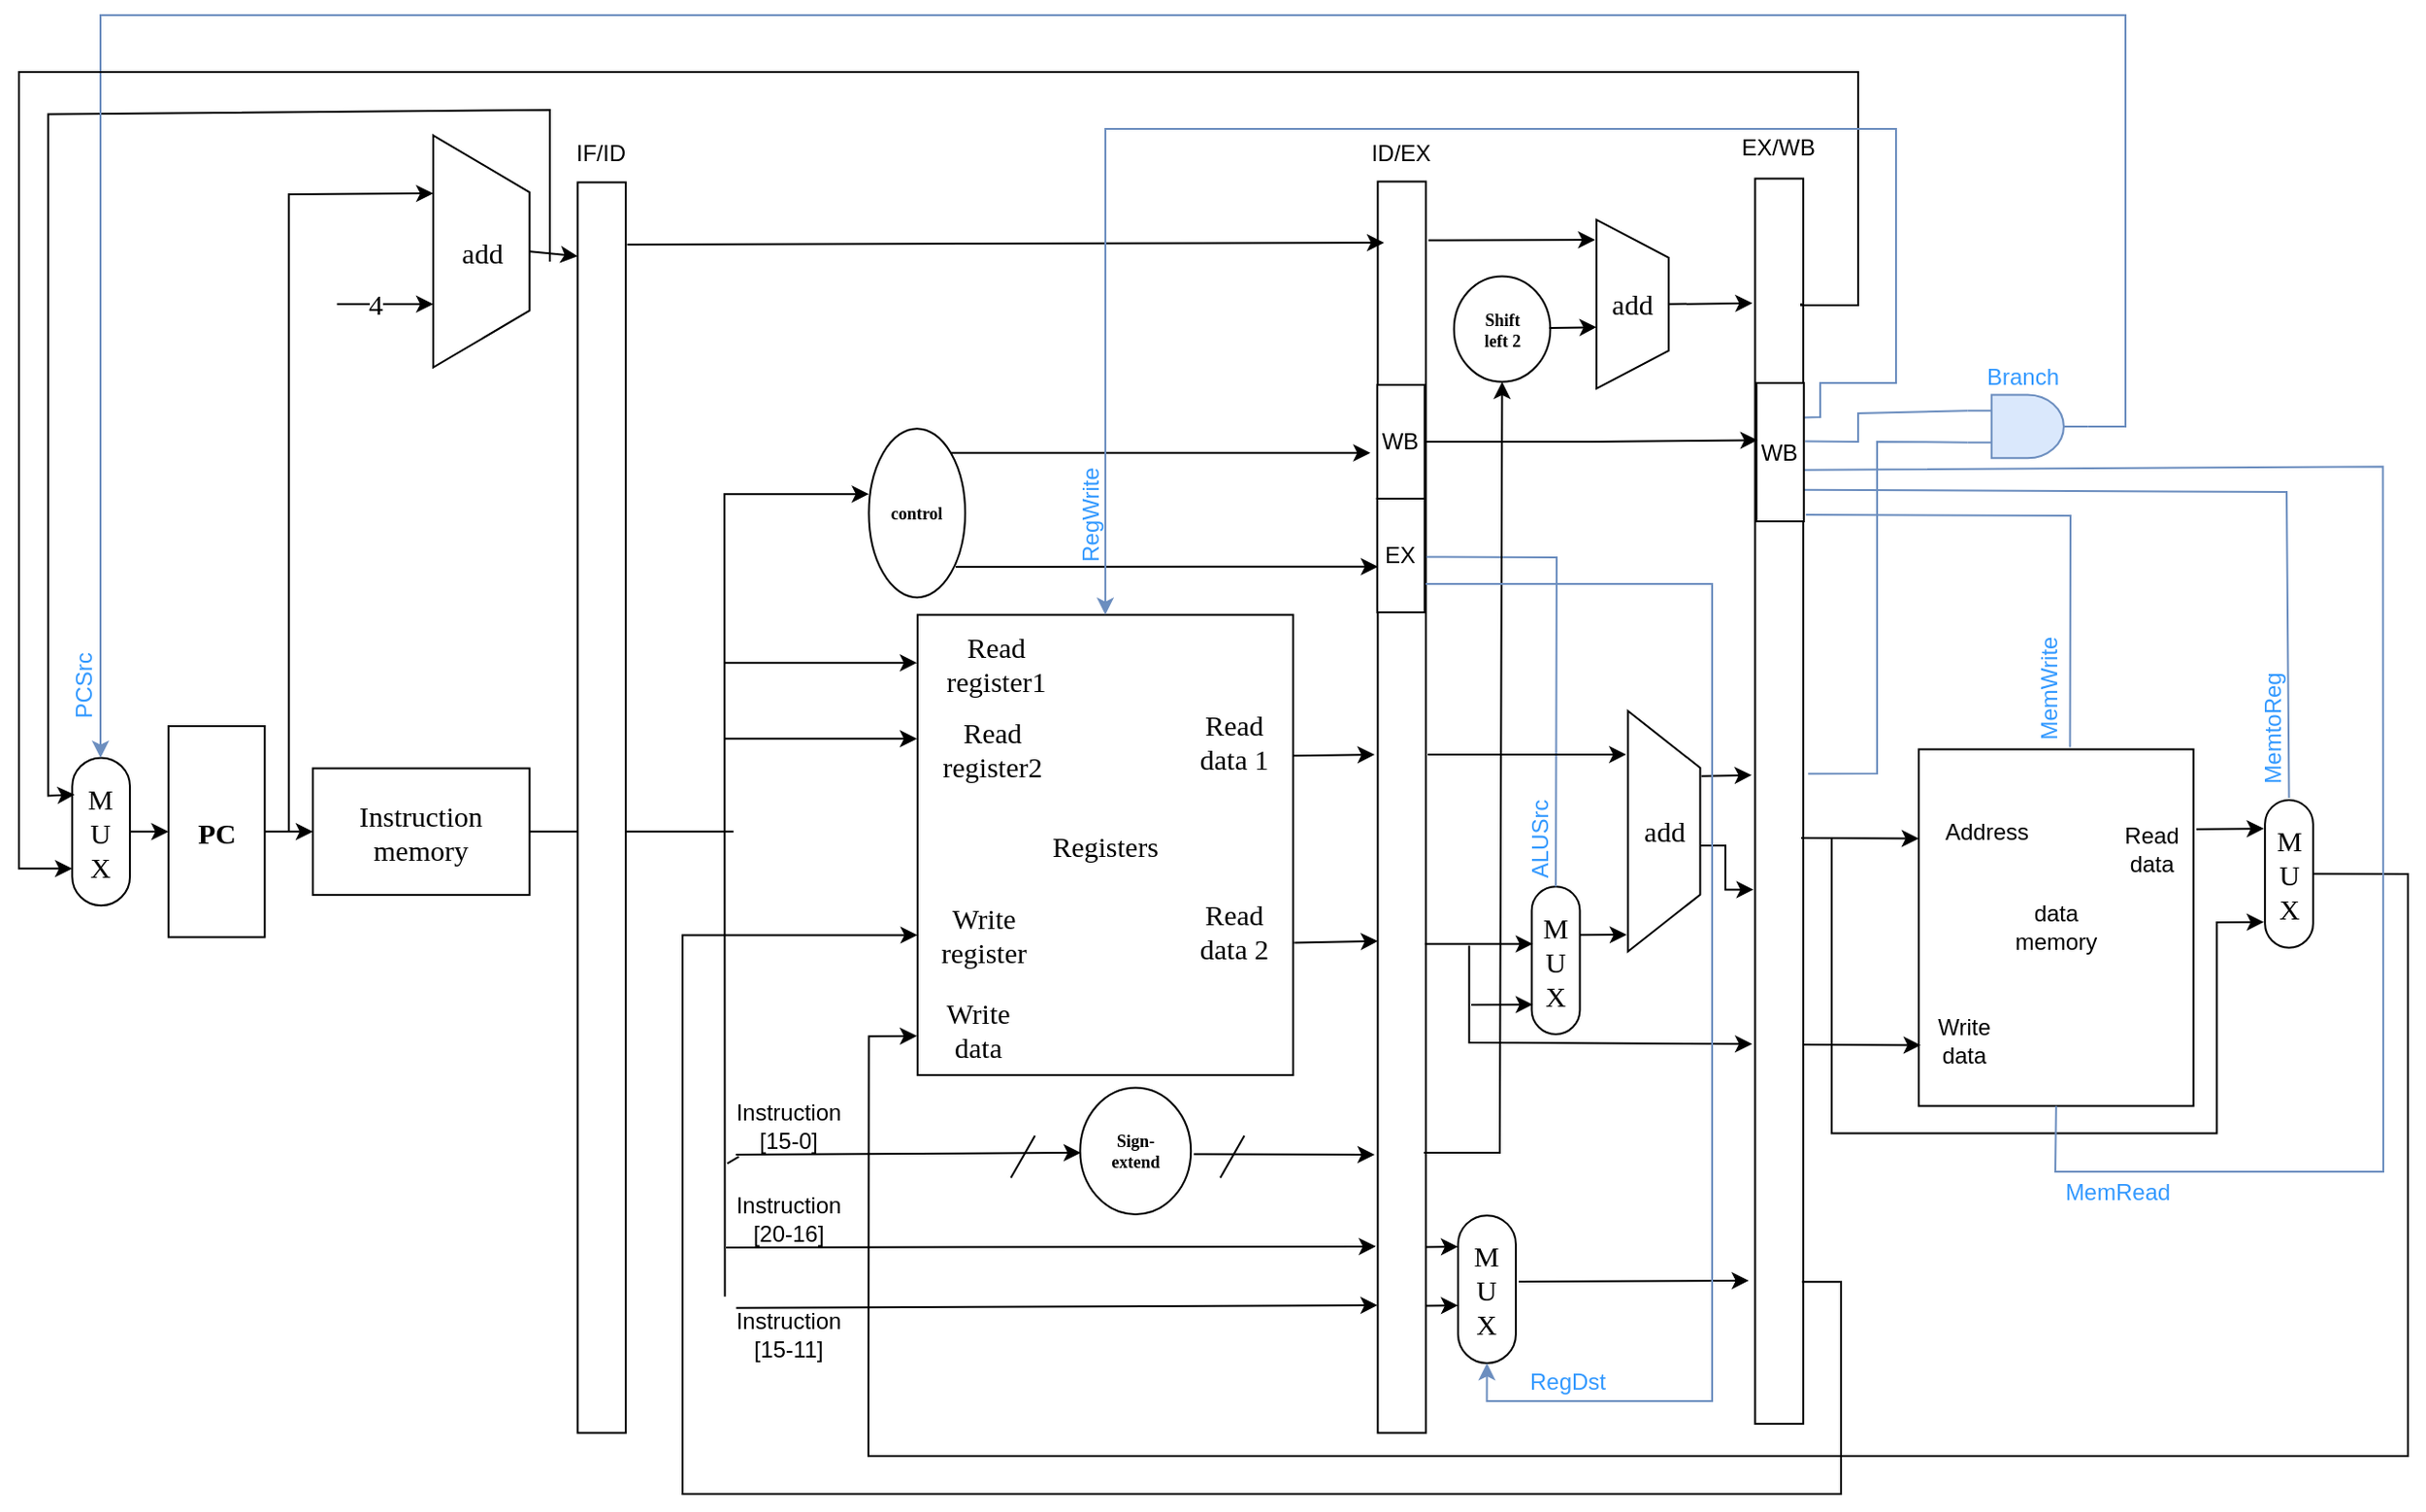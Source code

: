 <mxfile version="18.1.1" type="github">
  <diagram name="Page-1" id="90a13364-a465-7bf4-72fc-28e22215d7a0">
    <mxGraphModel dx="1595" dy="846" grid="1" gridSize="10" guides="1" tooltips="1" connect="1" arrows="1" fold="1" page="1" pageScale="1.5" pageWidth="1169" pageHeight="826" background="none" math="0" shadow="0">
      <root>
        <mxCell id="0" style=";html=1;" />
        <mxCell id="1" style=";html=1;" parent="0" />
        <mxCell id="HKTYqfJdfBnVrpgm0ynn-1" value="" style="group;aspect=fixed;" vertex="1" connectable="0" parent="1">
          <mxGeometry x="130" y="190" width="1260" height="717.77" as="geometry" />
        </mxCell>
        <mxCell id="_GseaxLKm5lbex_g-DC_-1" value="PC" style="rounded=0;whiteSpace=wrap;html=1;fontSize=15;fontFamily=Verdana;fontStyle=1" parent="HKTYqfJdfBnVrpgm0ynn-1" vertex="1">
          <mxGeometry x="88.863" y="345" width="50.779" height="111.29" as="geometry" />
        </mxCell>
        <mxCell id="_GseaxLKm5lbex_g-DC_-16" style="edgeStyle=orthogonalEdgeStyle;rounded=0;orthogonalLoop=1;jettySize=auto;html=1;entryX=0;entryY=0.5;entryDx=0;entryDy=0;fontFamily=Verdana;fontSize=15;exitX=1;exitY=0.5;exitDx=0;exitDy=0;" parent="HKTYqfJdfBnVrpgm0ynn-1" source="_GseaxLKm5lbex_g-DC_-1" target="_GseaxLKm5lbex_g-DC_-15" edge="1">
          <mxGeometry relative="1" as="geometry">
            <mxPoint x="152.337" y="400.645" as="sourcePoint" />
          </mxGeometry>
        </mxCell>
        <mxCell id="_GseaxLKm5lbex_g-DC_-15" value="Instruction&lt;br&gt;memory" style="rounded=0;whiteSpace=wrap;html=1;fontFamily=Verdana;fontSize=15;" parent="HKTYqfJdfBnVrpgm0ynn-1" vertex="1">
          <mxGeometry x="165.032" y="367.258" width="114.253" height="66.774" as="geometry" />
        </mxCell>
        <mxCell id="_GseaxLKm5lbex_g-DC_-18" value="" style="endArrow=classic;html=1;rounded=0;fontFamily=Verdana;fontSize=15;entryX=0.25;entryY=1;entryDx=0;entryDy=0;" parent="HKTYqfJdfBnVrpgm0ynn-1" target="_GseaxLKm5lbex_g-DC_-28" edge="1">
          <mxGeometry width="50" height="50" relative="1" as="geometry">
            <mxPoint x="152.337" y="400.645" as="sourcePoint" />
            <mxPoint x="228.505" y="178.065" as="targetPoint" />
            <Array as="points">
              <mxPoint x="152.337" y="64.548" />
            </Array>
          </mxGeometry>
        </mxCell>
        <mxCell id="_GseaxLKm5lbex_g-DC_-28" value="add&lt;br&gt;" style="shape=trapezoid;perimeter=trapezoidPerimeter;whiteSpace=wrap;html=1;fixedSize=1;rounded=0;fontFamily=Verdana;fontSize=15;strokeColor=default;fillColor=none;size=30;rotation=0;verticalAlign=middle;labelPosition=center;verticalLabelPosition=middle;align=center;direction=south;" parent="HKTYqfJdfBnVrpgm0ynn-1" vertex="1">
          <mxGeometry x="228.505" y="33.387" width="50.779" height="122.419" as="geometry" />
        </mxCell>
        <mxCell id="_GseaxLKm5lbex_g-DC_-29" value="4" style="endArrow=classic;html=1;rounded=0;fontFamily=Verdana;fontSize=15;align=right;" parent="HKTYqfJdfBnVrpgm0ynn-1" edge="1">
          <mxGeometry width="50" height="50" relative="1" as="geometry">
            <mxPoint x="177.726" y="122.419" as="sourcePoint" />
            <mxPoint x="228.505" y="122.419" as="targetPoint" />
            <Array as="points" />
          </mxGeometry>
        </mxCell>
        <mxCell id="_GseaxLKm5lbex_g-DC_-31" value="" style="endArrow=classic;html=1;rounded=0;fontFamily=Verdana;fontSize=15;" parent="HKTYqfJdfBnVrpgm0ynn-1" edge="1">
          <mxGeometry width="50" height="50" relative="1" as="geometry">
            <mxPoint x="382.089" y="311.613" as="sourcePoint" />
            <mxPoint x="483.647" y="311.613" as="targetPoint" />
          </mxGeometry>
        </mxCell>
        <mxCell id="_GseaxLKm5lbex_g-DC_-32" value="" style="endArrow=classic;html=1;rounded=0;fontFamily=Verdana;fontSize=15;" parent="HKTYqfJdfBnVrpgm0ynn-1" edge="1">
          <mxGeometry width="50" height="50" relative="1" as="geometry">
            <mxPoint x="382.089" y="351.677" as="sourcePoint" />
            <mxPoint x="483.647" y="351.677" as="targetPoint" />
          </mxGeometry>
        </mxCell>
        <mxCell id="_GseaxLKm5lbex_g-DC_-33" value="" style="endArrow=classic;html=1;rounded=0;fontFamily=Verdana;fontSize=15;startArrow=none;exitX=0.5;exitY=0;exitDx=0;exitDy=0;entryX=-0.004;entryY=0.898;entryDx=0;entryDy=0;entryPerimeter=0;" parent="HKTYqfJdfBnVrpgm0ynn-1" edge="1" target="HKTYqfJdfBnVrpgm0ynn-13">
          <mxGeometry width="50" height="50" relative="1" as="geometry">
            <mxPoint x="388.257" y="651.855" as="sourcePoint" />
            <mxPoint x="413.647" y="651.855" as="targetPoint" />
          </mxGeometry>
        </mxCell>
        <mxCell id="_GseaxLKm5lbex_g-DC_-34" value="" style="endArrow=classic;html=1;rounded=0;fontFamily=Verdana;fontSize=15;exitX=0.5;exitY=0;exitDx=0;exitDy=0;" parent="HKTYqfJdfBnVrpgm0ynn-1" source="h9TXa1Q45C4JcwB8wbE7-19" edge="1">
          <mxGeometry width="50" height="50" relative="1" as="geometry">
            <mxPoint x="1220" y="399" as="sourcePoint" />
            <mxPoint x="483.647" y="508.384" as="targetPoint" />
            <Array as="points">
              <mxPoint x="1270" y="423" />
              <mxPoint x="1270" y="730" />
              <mxPoint x="458" y="730" />
              <mxPoint x="458.257" y="508.629" />
            </Array>
          </mxGeometry>
        </mxCell>
        <mxCell id="_GseaxLKm5lbex_g-DC_-40" value="" style="endArrow=classic;html=1;rounded=0;fontFamily=Verdana;fontSize=15;startArrow=none;entryX=-0.039;entryY=0.851;entryDx=0;entryDy=0;entryPerimeter=0;" parent="HKTYqfJdfBnVrpgm0ynn-1" target="HKTYqfJdfBnVrpgm0ynn-13" edge="1">
          <mxGeometry width="50" height="50" relative="1" as="geometry">
            <mxPoint x="383" y="620" as="sourcePoint" />
            <mxPoint x="427.698" y="617.046" as="targetPoint" />
            <Array as="points" />
          </mxGeometry>
        </mxCell>
        <mxCell id="_GseaxLKm5lbex_g-DC_-41" value="" style="endArrow=classic;html=1;rounded=0;fontFamily=Verdana;fontSize=15;exitX=0.5;exitY=0;exitDx=0;exitDy=0;" parent="HKTYqfJdfBnVrpgm0ynn-1" edge="1" source="_GseaxLKm5lbex_g-DC_-64">
          <mxGeometry width="50" height="50" relative="1" as="geometry">
            <mxPoint x="382.089" y="612.097" as="sourcePoint" />
            <mxPoint x="458.257" y="222.581" as="targetPoint" />
            <Array as="points">
              <mxPoint x="382.089" y="222.581" />
            </Array>
          </mxGeometry>
        </mxCell>
        <mxCell id="_GseaxLKm5lbex_g-DC_-43" value="control" style="ellipse;whiteSpace=wrap;html=1;rounded=0;fontFamily=Verdana;fontSize=9;strokeColor=default;fillColor=none;direction=south;fontStyle=1" parent="HKTYqfJdfBnVrpgm0ynn-1" vertex="1">
          <mxGeometry x="458.257" y="188.065" width="50.779" height="89.032" as="geometry" />
        </mxCell>
        <mxCell id="_GseaxLKm5lbex_g-DC_-54" value="" style="endArrow=classic;html=1;rounded=0;fontFamily=Verdana;fontSize=9;exitX=0.844;exitY=0.6;exitDx=0;exitDy=0;exitPerimeter=0;" parent="HKTYqfJdfBnVrpgm0ynn-1" edge="1">
          <mxGeometry width="50" height="50" relative="1" as="geometry">
            <mxPoint x="680.832" y="360.581" as="sourcePoint" />
            <mxPoint x="725" y="360" as="targetPoint" />
          </mxGeometry>
        </mxCell>
        <mxCell id="_GseaxLKm5lbex_g-DC_-57" value="M&lt;br&gt;U&lt;br&gt;X" style="rounded=1;whiteSpace=wrap;html=1;fontFamily=Verdana;fontSize=15;strokeColor=default;fillColor=none;arcSize=50;direction=south;" parent="HKTYqfJdfBnVrpgm0ynn-1" vertex="1">
          <mxGeometry x="807.853" y="429.581" width="25.389" height="77.903" as="geometry" />
        </mxCell>
        <mxCell id="_GseaxLKm5lbex_g-DC_-59" value="" style="endArrow=classic;html=1;rounded=0;fontFamily=Verdana;fontSize=9;entryX=0.867;entryY=1.017;entryDx=0;entryDy=0;entryPerimeter=0;" parent="HKTYqfJdfBnVrpgm0ynn-1" edge="1">
          <mxGeometry width="50" height="50" relative="1" as="geometry">
            <mxPoint x="833.243" y="455.177" as="sourcePoint" />
            <mxPoint x="857.985" y="454.997" as="targetPoint" />
          </mxGeometry>
        </mxCell>
        <mxCell id="_GseaxLKm5lbex_g-DC_-60" value="" style="shape=image;html=1;verticalAlign=top;verticalLabelPosition=bottom;labelBackgroundColor=#ffffff;imageAspect=0;aspect=fixed;image=https://cdn4.iconfinder.com/data/icons/essential-app-2/16/record-round-circle-dot-128.png;rounded=0;fontFamily=Verdana;fontSize=9;strokeColor=default;fillColor=none;" parent="HKTYqfJdfBnVrpgm0ynn-1" vertex="1">
          <mxGeometry x="377.011" y="306.048" width="11.129" height="11.129" as="geometry" />
        </mxCell>
        <mxCell id="_GseaxLKm5lbex_g-DC_-62" value="" style="shape=image;html=1;verticalAlign=top;verticalLabelPosition=bottom;labelBackgroundColor=#ffffff;imageAspect=0;aspect=fixed;image=https://cdn4.iconfinder.com/data/icons/essential-app-2/16/record-round-circle-dot-128.png;rounded=0;fontFamily=Verdana;fontSize=9;strokeColor=default;fillColor=none;" parent="HKTYqfJdfBnVrpgm0ynn-1" vertex="1">
          <mxGeometry x="375.741" y="346.113" width="11.129" height="11.129" as="geometry" />
        </mxCell>
        <mxCell id="_GseaxLKm5lbex_g-DC_-63" value="" style="shape=image;html=1;verticalAlign=top;verticalLabelPosition=bottom;labelBackgroundColor=#ffffff;imageAspect=0;aspect=fixed;image=https://cdn4.iconfinder.com/data/icons/essential-app-2/16/record-round-circle-dot-128.png;rounded=0;fontFamily=Verdana;fontSize=9;strokeColor=default;fillColor=none;" parent="HKTYqfJdfBnVrpgm0ynn-1" vertex="1">
          <mxGeometry x="377.015" y="612.093" width="11.129" height="11.129" as="geometry" />
        </mxCell>
        <mxCell id="_GseaxLKm5lbex_g-DC_-64" value="" style="shape=image;html=1;verticalAlign=top;verticalLabelPosition=bottom;labelBackgroundColor=#ffffff;imageAspect=0;aspect=fixed;image=https://cdn4.iconfinder.com/data/icons/essential-app-2/16/record-round-circle-dot-128.png;rounded=0;fontFamily=Verdana;fontSize=9;strokeColor=default;fillColor=none;" parent="HKTYqfJdfBnVrpgm0ynn-1" vertex="1">
          <mxGeometry x="376.741" y="645.871" width="11.129" height="11.129" as="geometry" />
        </mxCell>
        <mxCell id="_GseaxLKm5lbex_g-DC_-66" value="Sign-&lt;br&gt;extend" style="ellipse;whiteSpace=wrap;html=1;rounded=0;fontFamily=Verdana;fontSize=9;strokeColor=default;fillColor=none;direction=south;fontStyle=1" parent="HKTYqfJdfBnVrpgm0ynn-1" vertex="1">
          <mxGeometry x="569.702" y="535.71" width="58.396" height="66.774" as="geometry" />
        </mxCell>
        <mxCell id="_GseaxLKm5lbex_g-DC_-67" value="" style="endArrow=classic;html=1;rounded=0;fontFamily=Verdana;fontSize=9;startArrow=none;" parent="HKTYqfJdfBnVrpgm0ynn-1" edge="1">
          <mxGeometry width="50" height="50" relative="1" as="geometry">
            <mxPoint x="388.14" y="570.98" as="sourcePoint" />
            <mxPoint x="570" y="570" as="targetPoint" />
          </mxGeometry>
        </mxCell>
        <mxCell id="_GseaxLKm5lbex_g-DC_-65" value="" style="shape=image;html=1;verticalAlign=top;verticalLabelPosition=bottom;labelBackgroundColor=#ffffff;imageAspect=0;aspect=fixed;image=https://cdn4.iconfinder.com/data/icons/essential-app-2/16/record-round-circle-dot-128.png;rounded=0;fontFamily=Verdana;fontSize=9;strokeColor=default;fillColor=none;" parent="HKTYqfJdfBnVrpgm0ynn-1" vertex="1">
          <mxGeometry x="378.011" y="564.532" width="11.129" height="11.129" as="geometry" />
        </mxCell>
        <mxCell id="_GseaxLKm5lbex_g-DC_-70" value="" style="endArrow=none;html=1;rounded=0;fontFamily=Verdana;fontSize=9;entryX=0.5;entryY=1;entryDx=0;entryDy=0;" parent="HKTYqfJdfBnVrpgm0ynn-1" target="_GseaxLKm5lbex_g-DC_-65" edge="1">
          <mxGeometry width="50" height="50" relative="1" as="geometry">
            <mxPoint x="389.706" y="572.097" as="sourcePoint" />
            <mxPoint x="568.702" y="572.097" as="targetPoint" />
          </mxGeometry>
        </mxCell>
        <mxCell id="_GseaxLKm5lbex_g-DC_-72" value="" style="endArrow=none;html=1;rounded=0;fontFamily=Verdana;fontSize=9;entryX=1;entryY=0.5;entryDx=0;entryDy=0;" parent="HKTYqfJdfBnVrpgm0ynn-1" edge="1" target="_GseaxLKm5lbex_g-DC_-73">
          <mxGeometry width="50" height="50" relative="1" as="geometry">
            <mxPoint x="330.063" y="400.645" as="sourcePoint" />
            <mxPoint x="400" y="401" as="targetPoint" />
          </mxGeometry>
        </mxCell>
        <mxCell id="_GseaxLKm5lbex_g-DC_-73" value="" style="shape=image;html=1;verticalAlign=top;verticalLabelPosition=bottom;labelBackgroundColor=#ffffff;imageAspect=0;aspect=fixed;image=https://cdn4.iconfinder.com/data/icons/essential-app-2/16/record-round-circle-dot-128.png;rounded=0;fontFamily=Verdana;fontSize=9;strokeColor=default;fillColor=none;" parent="HKTYqfJdfBnVrpgm0ynn-1" vertex="1">
          <mxGeometry x="375.741" y="395.081" width="11.129" height="11.129" as="geometry" />
        </mxCell>
        <mxCell id="_GseaxLKm5lbex_g-DC_-78" value="Shift&lt;br&gt;left 2" style="ellipse;whiteSpace=wrap;html=1;rounded=0;fontFamily=Verdana;fontSize=9;strokeColor=default;fillColor=none;direction=south;fontStyle=1" parent="HKTYqfJdfBnVrpgm0ynn-1" vertex="1">
          <mxGeometry x="766.853" y="107.742" width="50.779" height="55.645" as="geometry" />
        </mxCell>
        <mxCell id="_GseaxLKm5lbex_g-DC_-79" value="" style="endArrow=classic;html=1;rounded=0;fontFamily=Verdana;fontSize=9;entryX=0.749;entryY=1.025;entryDx=0;entryDy=0;entryPerimeter=0;" parent="HKTYqfJdfBnVrpgm0ynn-1" edge="1">
          <mxGeometry width="50" height="50" relative="1" as="geometry">
            <mxPoint x="817" y="135" as="sourcePoint" />
            <mxPoint x="842.07" y="134.588" as="targetPoint" />
          </mxGeometry>
        </mxCell>
        <mxCell id="_GseaxLKm5lbex_g-DC_-80" value="add&lt;br&gt;" style="shape=trapezoid;perimeter=trapezoidPerimeter;whiteSpace=wrap;html=1;fixedSize=1;rounded=0;fontFamily=Verdana;fontSize=15;strokeColor=default;fillColor=none;size=20;rotation=0;verticalAlign=middle;labelPosition=center;verticalLabelPosition=middle;align=center;direction=south;" parent="HKTYqfJdfBnVrpgm0ynn-1" vertex="1">
          <mxGeometry x="842.022" y="77.903" width="38.084" height="89.032" as="geometry" />
        </mxCell>
        <mxCell id="_GseaxLKm5lbex_g-DC_-82" value="M&lt;br&gt;U&lt;br&gt;X" style="rounded=1;whiteSpace=wrap;html=1;fontFamily=Verdana;fontSize=15;strokeColor=default;fillColor=none;arcSize=50;direction=south;" parent="HKTYqfJdfBnVrpgm0ynn-1" vertex="1">
          <mxGeometry x="38.084" y="361.694" width="30.467" height="77.903" as="geometry" />
        </mxCell>
        <mxCell id="_GseaxLKm5lbex_g-DC_-83" value="" style="endArrow=classic;html=1;rounded=0;fontFamily=Verdana;fontSize=15;entryX=0.25;entryY=1;entryDx=0;entryDy=0;" parent="HKTYqfJdfBnVrpgm0ynn-1" edge="1">
          <mxGeometry width="50" height="50" relative="1" as="geometry">
            <mxPoint x="290" y="100" as="sourcePoint" />
            <mxPoint x="39.354" y="381.169" as="targetPoint" />
            <Array as="points">
              <mxPoint x="290" y="20" />
              <mxPoint x="25.389" y="22.258" />
              <mxPoint x="25.389" y="381.726" />
            </Array>
          </mxGeometry>
        </mxCell>
        <mxCell id="_GseaxLKm5lbex_g-DC_-84" value="" style="shape=image;html=1;verticalAlign=top;verticalLabelPosition=bottom;labelBackgroundColor=#ffffff;imageAspect=0;aspect=fixed;image=https://cdn4.iconfinder.com/data/icons/essential-app-2/16/record-round-circle-dot-128.png;rounded=0;fontFamily=Verdana;fontSize=9;strokeColor=default;fillColor=none;" parent="HKTYqfJdfBnVrpgm0ynn-1" vertex="1">
          <mxGeometry x="284.632" y="89.806" width="11.129" height="11.129" as="geometry" />
        </mxCell>
        <mxCell id="h9TXa1Q45C4JcwB8wbE7-10" value="add&lt;br&gt;" style="shape=trapezoid;perimeter=trapezoidPerimeter;whiteSpace=wrap;html=1;fixedSize=1;rounded=0;fontFamily=Verdana;fontSize=15;strokeColor=default;fillColor=none;size=30;rotation=0;verticalAlign=middle;labelPosition=center;verticalLabelPosition=middle;align=center;direction=south;" parent="HKTYqfJdfBnVrpgm0ynn-1" vertex="1">
          <mxGeometry x="858.632" y="337" width="38.084" height="126.871" as="geometry" />
        </mxCell>
        <mxCell id="h9TXa1Q45C4JcwB8wbE7-15" value="" style="endArrow=classic;html=1;rounded=0;entryX=0;entryY=0.25;entryDx=0;entryDy=0;" parent="HKTYqfJdfBnVrpgm0ynn-1" target="h9TXa1Q45C4JcwB8wbE7-14" edge="1">
          <mxGeometry width="50" height="50" relative="1" as="geometry">
            <mxPoint x="950" y="404" as="sourcePoint" />
            <mxPoint x="1104.443" y="467.419" as="targetPoint" />
          </mxGeometry>
        </mxCell>
        <mxCell id="h9TXa1Q45C4JcwB8wbE7-19" value="M&lt;br&gt;U&lt;br&gt;X" style="rounded=1;whiteSpace=wrap;html=1;fontFamily=Verdana;fontSize=15;strokeColor=default;fillColor=none;arcSize=50;direction=south;" parent="HKTYqfJdfBnVrpgm0ynn-1" vertex="1">
          <mxGeometry x="1194.576" y="383.952" width="25.389" height="77.903" as="geometry" />
        </mxCell>
        <mxCell id="h9TXa1Q45C4JcwB8wbE7-20" value="" style="endArrow=classic;html=1;rounded=0;fontFamily=Verdana;fontSize=9;exitX=0.85;exitY=0.195;exitDx=0;exitDy=0;exitPerimeter=0;" parent="HKTYqfJdfBnVrpgm0ynn-1" edge="1">
          <mxGeometry width="50" height="50" relative="1" as="geometry">
            <mxPoint x="1158.378" y="399.365" as="sourcePoint" />
            <mxPoint x="1194" y="399" as="targetPoint" />
          </mxGeometry>
        </mxCell>
        <mxCell id="h9TXa1Q45C4JcwB8wbE7-21" value="" style="group" parent="HKTYqfJdfBnVrpgm0ynn-1" vertex="1" connectable="0">
          <mxGeometry x="1012" y="357.24" width="159.34" height="188.08" as="geometry" />
        </mxCell>
        <mxCell id="h9TXa1Q45C4JcwB8wbE7-14" value="data&lt;br&gt;memory" style="rounded=0;whiteSpace=wrap;html=1;" parent="h9TXa1Q45C4JcwB8wbE7-21" vertex="1">
          <mxGeometry width="144.855" height="188.08" as="geometry" />
        </mxCell>
        <mxCell id="h9TXa1Q45C4JcwB8wbE7-16" value="Address" style="text;html=1;strokeColor=none;fillColor=none;align=center;verticalAlign=middle;whiteSpace=wrap;rounded=0;" parent="h9TXa1Q45C4JcwB8wbE7-21" vertex="1">
          <mxGeometry y="26.71" width="72.427" height="33.387" as="geometry" />
        </mxCell>
        <mxCell id="h9TXa1Q45C4JcwB8wbE7-17" value="Write&lt;br&gt;data" style="text;html=1;strokeColor=none;fillColor=none;align=center;verticalAlign=middle;whiteSpace=wrap;rounded=0;" parent="h9TXa1Q45C4JcwB8wbE7-21" vertex="1">
          <mxGeometry y="136.887" width="48.285" height="33.387" as="geometry" />
        </mxCell>
        <mxCell id="h9TXa1Q45C4JcwB8wbE7-18" value="Read&lt;br&gt;data" style="text;html=1;strokeColor=none;fillColor=none;align=center;verticalAlign=middle;whiteSpace=wrap;rounded=0;" parent="h9TXa1Q45C4JcwB8wbE7-21" vertex="1">
          <mxGeometry x="86.913" y="35.613" width="72.427" height="33.387" as="geometry" />
        </mxCell>
        <mxCell id="h9TXa1Q45C4JcwB8wbE7-22" value="" style="endArrow=classic;html=1;rounded=0;entryX=0.798;entryY=1.072;entryDx=0;entryDy=0;entryPerimeter=0;" parent="HKTYqfJdfBnVrpgm0ynn-1" edge="1">
          <mxGeometry width="50" height="50" relative="1" as="geometry">
            <mxPoint x="966.07" y="403.984" as="sourcePoint" />
            <mxPoint x="1194.017" y="448.344" as="targetPoint" />
            <Array as="points">
              <mxPoint x="966.07" y="559.79" />
              <mxPoint x="1169.186" y="559.79" />
              <mxPoint x="1169.186" y="448.5" />
            </Array>
          </mxGeometry>
        </mxCell>
        <mxCell id="h9TXa1Q45C4JcwB8wbE7-23" value="" style="shape=image;html=1;verticalAlign=top;verticalLabelPosition=bottom;labelBackgroundColor=#ffffff;imageAspect=0;aspect=fixed;image=https://cdn4.iconfinder.com/data/icons/essential-app-2/16/record-round-circle-dot-128.png;rounded=0;fontFamily=Verdana;fontSize=9;strokeColor=default;fillColor=none;" parent="HKTYqfJdfBnVrpgm0ynn-1" vertex="1">
          <mxGeometry x="959.723" y="398.419" width="11.129" height="11.129" as="geometry" />
        </mxCell>
        <mxCell id="h9TXa1Q45C4JcwB8wbE7-24" value="" style="endArrow=classic;html=1;rounded=0;entryX=-0.061;entryY=0.695;entryDx=0;entryDy=0;startArrow=none;entryPerimeter=0;" parent="HKTYqfJdfBnVrpgm0ynn-1" edge="1" target="HKTYqfJdfBnVrpgm0ynn-10">
          <mxGeometry width="50" height="50" relative="1" as="geometry">
            <mxPoint x="774.847" y="460.742" as="sourcePoint" />
            <mxPoint x="982.178" y="512.058" as="targetPoint" />
            <Array as="points">
              <mxPoint x="774.847" y="511.935" />
            </Array>
          </mxGeometry>
        </mxCell>
        <mxCell id="HKTYqfJdfBnVrpgm0ynn-52" style="edgeStyle=orthogonalEdgeStyle;rounded=0;orthogonalLoop=1;jettySize=auto;html=1;exitX=1;exitY=0.5;exitDx=0;exitDy=0;exitPerimeter=0;fillColor=#dae8fc;strokeColor=#6c8ebf;" edge="1" parent="HKTYqfJdfBnVrpgm0ynn-1" source="h9TXa1Q45C4JcwB8wbE7-28" target="_GseaxLKm5lbex_g-DC_-82">
          <mxGeometry relative="1" as="geometry">
            <Array as="points">
              <mxPoint x="1121" y="187" />
              <mxPoint x="1121" y="-30" />
              <mxPoint x="53" y="-30" />
            </Array>
          </mxGeometry>
        </mxCell>
        <mxCell id="h9TXa1Q45C4JcwB8wbE7-28" value="" style="verticalLabelPosition=bottom;shadow=0;dashed=0;align=center;html=1;verticalAlign=top;shape=mxgraph.electrical.logic_gates.logic_gate;operation=and;fillColor=#dae8fc;strokeColor=#6c8ebf;" parent="HKTYqfJdfBnVrpgm0ynn-1" vertex="1">
          <mxGeometry x="1037.681" y="170.274" width="63.474" height="33.387" as="geometry" />
        </mxCell>
        <mxCell id="h9TXa1Q45C4JcwB8wbE7-42" value="" style="endArrow=classic;html=1;rounded=0;exitX=0.5;exitY=0;exitDx=0;exitDy=0;entryX=0;entryY=0.5;entryDx=0;entryDy=0;" parent="HKTYqfJdfBnVrpgm0ynn-1" source="_GseaxLKm5lbex_g-DC_-82" target="_GseaxLKm5lbex_g-DC_-1" edge="1">
          <mxGeometry width="50" height="50" relative="1" as="geometry">
            <mxPoint x="495.095" y="333.871" as="sourcePoint" />
            <mxPoint x="558.569" y="278.226" as="targetPoint" />
          </mxGeometry>
        </mxCell>
        <mxCell id="h9TXa1Q45C4JcwB8wbE7-47" value="" style="endArrow=none;html=1;rounded=0;exitX=0;exitY=0.5;exitDx=0;exitDy=0;entryX=1;entryY=0.25;entryDx=0;entryDy=0;fillColor=#dae8fc;strokeColor=#6c8ebf;" parent="HKTYqfJdfBnVrpgm0ynn-1" edge="1">
          <mxGeometry width="50" height="50" relative="1" as="geometry">
            <mxPoint x="1207.27" y="382.839" as="sourcePoint" />
            <mxPoint x="951.06" y="220.411" as="targetPoint" />
            <Array as="points">
              <mxPoint x="1206.001" y="221.468" />
            </Array>
          </mxGeometry>
        </mxCell>
        <mxCell id="h9TXa1Q45C4JcwB8wbE7-53" value="" style="endArrow=none;html=1;rounded=0;exitX=1.054;exitY=0.27;exitDx=0;exitDy=0;exitPerimeter=0;fillColor=#dae8fc;strokeColor=#6c8ebf;" parent="HKTYqfJdfBnVrpgm0ynn-1" source="HKTYqfJdfBnVrpgm0ynn-10" edge="1">
          <mxGeometry width="50" height="50" relative="1" as="geometry">
            <mxPoint x="583.958" y="244.839" as="sourcePoint" />
            <mxPoint x="1091.748" y="356.129" as="targetPoint" />
            <Array as="points">
              <mxPoint x="1092" y="234" />
            </Array>
          </mxGeometry>
        </mxCell>
        <mxCell id="h9TXa1Q45C4JcwB8wbE7-54" value="" style="group" parent="HKTYqfJdfBnVrpgm0ynn-1" vertex="1" connectable="0">
          <mxGeometry x="466.34" y="285.24" width="226.66" height="245.95" as="geometry" />
        </mxCell>
        <mxCell id="h9TXa1Q45C4JcwB8wbE7-64" value="" style="group" parent="h9TXa1Q45C4JcwB8wbE7-54" vertex="1" connectable="0">
          <mxGeometry x="16.504" width="199.153" height="245.95" as="geometry" />
        </mxCell>
        <mxCell id="_GseaxLKm5lbex_g-DC_-3" value="Registers" style="rounded=0;whiteSpace=wrap;html=1;fontFamily=Verdana;fontSize=15;" parent="h9TXa1Q45C4JcwB8wbE7-64" vertex="1">
          <mxGeometry x="1.1" y="1.056" width="198.052" height="242.783" as="geometry" />
        </mxCell>
        <mxCell id="_GseaxLKm5lbex_g-DC_-5" value="Read&lt;br&gt;register1" style="text;html=1;strokeColor=none;fillColor=none;align=center;verticalAlign=middle;whiteSpace=wrap;rounded=0;fontFamily=Verdana;fontSize=15;" parent="h9TXa1Q45C4JcwB8wbE7-64" vertex="1">
          <mxGeometry x="4.401" width="77.02" height="52.774" as="geometry" />
        </mxCell>
        <mxCell id="_GseaxLKm5lbex_g-DC_-7" value="Read&lt;br&gt;register2" style="text;html=1;strokeColor=none;fillColor=none;align=center;verticalAlign=middle;whiteSpace=wrap;rounded=0;fontFamily=Verdana;fontSize=15;" parent="h9TXa1Q45C4JcwB8wbE7-64" vertex="1">
          <mxGeometry x="2.201" y="45.629" width="77.02" height="52.774" as="geometry" />
        </mxCell>
        <mxCell id="_GseaxLKm5lbex_g-DC_-8" value="Write&lt;br&gt;register" style="text;html=1;strokeColor=none;fillColor=none;align=center;verticalAlign=middle;whiteSpace=wrap;rounded=0;fontFamily=Verdana;fontSize=15;" parent="h9TXa1Q45C4JcwB8wbE7-64" vertex="1">
          <mxGeometry x="1.1" y="143.564" width="70.419" height="52.774" as="geometry" />
        </mxCell>
        <mxCell id="_GseaxLKm5lbex_g-DC_-9" value="Write&lt;br&gt;data" style="text;html=1;strokeColor=none;fillColor=none;align=center;verticalAlign=middle;whiteSpace=wrap;rounded=0;fontFamily=Verdana;fontSize=15;" parent="h9TXa1Q45C4JcwB8wbE7-64" vertex="1">
          <mxGeometry y="193.176" width="66.017" height="52.774" as="geometry" />
        </mxCell>
        <mxCell id="_GseaxLKm5lbex_g-DC_-10" value="Read&lt;br&gt;data 1" style="text;html=1;strokeColor=none;fillColor=none;align=center;verticalAlign=middle;whiteSpace=wrap;rounded=0;fontFamily=Verdana;fontSize=15;" parent="h9TXa1Q45C4JcwB8wbE7-64" vertex="1">
          <mxGeometry x="137.536" y="41.622" width="61.616" height="52.774" as="geometry" />
        </mxCell>
        <mxCell id="_GseaxLKm5lbex_g-DC_-11" value="Read&lt;br&gt;data 2" style="text;html=1;strokeColor=none;fillColor=none;align=center;verticalAlign=middle;whiteSpace=wrap;rounded=0;fontFamily=Verdana;fontSize=15;" parent="h9TXa1Q45C4JcwB8wbE7-64" vertex="1">
          <mxGeometry x="137.536" y="141.505" width="61.616" height="52.774" as="geometry" />
        </mxCell>
        <mxCell id="h9TXa1Q45C4JcwB8wbE7-57" value="" style="endArrow=none;html=1;rounded=0;exitX=1;exitY=0.5;exitDx=0;exitDy=0;" parent="HKTYqfJdfBnVrpgm0ynn-1" source="_GseaxLKm5lbex_g-DC_-15" edge="1">
          <mxGeometry width="50" height="50" relative="1" as="geometry">
            <mxPoint x="165.032" y="600.968" as="sourcePoint" />
            <mxPoint x="304.674" y="400.645" as="targetPoint" />
          </mxGeometry>
        </mxCell>
        <mxCell id="h9TXa1Q45C4JcwB8wbE7-61" value="" style="endArrow=none;html=1;rounded=0;" parent="HKTYqfJdfBnVrpgm0ynn-1" edge="1">
          <mxGeometry width="50" height="50" relative="1" as="geometry">
            <mxPoint x="533.156" y="583.226" as="sourcePoint" />
            <mxPoint x="545.851" y="560.968" as="targetPoint" />
          </mxGeometry>
        </mxCell>
        <mxCell id="h9TXa1Q45C4JcwB8wbE7-62" value="" style="endArrow=none;html=1;rounded=0;" parent="HKTYqfJdfBnVrpgm0ynn-1" edge="1">
          <mxGeometry width="50" height="50" relative="1" as="geometry">
            <mxPoint x="643.601" y="583.226" as="sourcePoint" />
            <mxPoint x="656.295" y="560.968" as="targetPoint" />
          </mxGeometry>
        </mxCell>
        <mxCell id="h9TXa1Q45C4JcwB8wbE7-63" value="" style="group" parent="HKTYqfJdfBnVrpgm0ynn-1" vertex="1" connectable="0">
          <mxGeometry x="771.039" y="452.952" width="17.773" height="42.29" as="geometry" />
        </mxCell>
        <mxCell id="h9TXa1Q45C4JcwB8wbE7-2" value="" style="shape=image;html=1;verticalAlign=top;verticalLabelPosition=bottom;labelBackgroundColor=#ffffff;imageAspect=0;aspect=fixed;image=https://cdn4.iconfinder.com/data/icons/essential-app-2/16/record-round-circle-dot-128.png;rounded=0;fontFamily=Verdana;fontSize=9;strokeColor=default;fillColor=none;" parent="h9TXa1Q45C4JcwB8wbE7-63" vertex="1">
          <mxGeometry y="2" width="8.903" height="8.903" as="geometry" />
        </mxCell>
        <mxCell id="HKTYqfJdfBnVrpgm0ynn-21" value="" style="endArrow=classic;html=1;rounded=0;" edge="1" parent="h9TXa1Q45C4JcwB8wbE7-63">
          <mxGeometry width="50" height="50" relative="1" as="geometry">
            <mxPoint x="-19.619" y="6.898" as="sourcePoint" />
            <mxPoint x="37.381" y="6.898" as="targetPoint" />
          </mxGeometry>
        </mxCell>
        <mxCell id="HKTYqfJdfBnVrpgm0ynn-2" value="" style="endArrow=classic;html=1;rounded=0;fontFamily=Verdana;fontSize=15;entryX=0;entryY=0.059;entryDx=0;entryDy=0;entryPerimeter=0;exitX=0.5;exitY=0;exitDx=0;exitDy=0;" edge="1" parent="HKTYqfJdfBnVrpgm0ynn-1" source="_GseaxLKm5lbex_g-DC_-28" target="_GseaxLKm5lbex_g-DC_-51">
          <mxGeometry width="50" height="50" relative="1" as="geometry">
            <mxPoint x="342.78" y="105.287" as="sourcePoint" />
            <mxPoint x="921.013" y="99.299" as="targetPoint" />
          </mxGeometry>
        </mxCell>
        <mxCell id="HKTYqfJdfBnVrpgm0ynn-8" value="" style="group" vertex="1" connectable="0" parent="HKTYqfJdfBnVrpgm0ynn-1">
          <mxGeometry x="287.37" y="27.77" width="60" height="690" as="geometry" />
        </mxCell>
        <mxCell id="_GseaxLKm5lbex_g-DC_-51" value="" style="rounded=0;whiteSpace=wrap;html=1;fontFamily=Verdana;fontSize=9;strokeColor=default;fillColor=none;" parent="HKTYqfJdfBnVrpgm0ynn-8" vertex="1">
          <mxGeometry x="17.3" y="30.43" width="25.39" height="659.57" as="geometry" />
        </mxCell>
        <mxCell id="HKTYqfJdfBnVrpgm0ynn-7" value="IF/ID" style="text;html=1;strokeColor=none;fillColor=none;align=center;verticalAlign=middle;whiteSpace=wrap;rounded=0;" vertex="1" parent="HKTYqfJdfBnVrpgm0ynn-8">
          <mxGeometry width="60" height="30.433" as="geometry" />
        </mxCell>
        <mxCell id="HKTYqfJdfBnVrpgm0ynn-24" value="M&lt;br&gt;U&lt;br&gt;X" style="rounded=1;whiteSpace=wrap;html=1;fontFamily=Verdana;fontSize=15;strokeColor=default;fillColor=none;arcSize=50;direction=south;" vertex="1" parent="HKTYqfJdfBnVrpgm0ynn-1">
          <mxGeometry x="769.0" y="603.093" width="30.467" height="77.903" as="geometry" />
        </mxCell>
        <mxCell id="HKTYqfJdfBnVrpgm0ynn-60" value="MemWrite" style="text;html=1;strokeColor=none;fillColor=none;align=center;verticalAlign=middle;whiteSpace=wrap;rounded=0;direction=west;rotation=270;fontColor=#3399FF;" vertex="1" parent="HKTYqfJdfBnVrpgm0ynn-1">
          <mxGeometry x="1051" y="310" width="60" height="30" as="geometry" />
        </mxCell>
        <mxCell id="HKTYqfJdfBnVrpgm0ynn-63" value="RegDst" style="text;html=1;strokeColor=none;fillColor=none;align=center;verticalAlign=middle;whiteSpace=wrap;rounded=0;fontColor=#3399FF;" vertex="1" parent="HKTYqfJdfBnVrpgm0ynn-1">
          <mxGeometry x="797.47" y="676" width="60" height="30" as="geometry" />
        </mxCell>
        <mxCell id="HKTYqfJdfBnVrpgm0ynn-9" value="" style="group" vertex="1" connectable="0" parent="1">
          <mxGeometry x="1038.37" y="213" width="60" height="690" as="geometry" />
        </mxCell>
        <mxCell id="HKTYqfJdfBnVrpgm0ynn-10" value="" style="rounded=0;whiteSpace=wrap;html=1;fontFamily=Verdana;fontSize=9;strokeColor=default;fillColor=none;" vertex="1" parent="HKTYqfJdfBnVrpgm0ynn-9">
          <mxGeometry x="17.3" y="33.214" width="25.39" height="656.786" as="geometry" />
        </mxCell>
        <mxCell id="HKTYqfJdfBnVrpgm0ynn-11" value="EX/WB" style="text;html=1;strokeColor=none;fillColor=none;align=center;verticalAlign=middle;whiteSpace=wrap;rounded=0;" vertex="1" parent="HKTYqfJdfBnVrpgm0ynn-9">
          <mxGeometry width="60" height="33.214" as="geometry" />
        </mxCell>
        <mxCell id="HKTYqfJdfBnVrpgm0ynn-12" value="" style="group" vertex="1" connectable="0" parent="1">
          <mxGeometry x="839.37" y="217.77" width="60" height="690" as="geometry" />
        </mxCell>
        <mxCell id="HKTYqfJdfBnVrpgm0ynn-13" value="" style="rounded=0;whiteSpace=wrap;html=1;fontFamily=Verdana;fontSize=9;strokeColor=default;fillColor=none;" vertex="1" parent="HKTYqfJdfBnVrpgm0ynn-12">
          <mxGeometry x="17.3" y="30" width="25.39" height="660" as="geometry" />
        </mxCell>
        <mxCell id="HKTYqfJdfBnVrpgm0ynn-14" value="ID/EX" style="text;html=1;strokeColor=none;fillColor=none;align=center;verticalAlign=middle;whiteSpace=wrap;rounded=0;" vertex="1" parent="HKTYqfJdfBnVrpgm0ynn-12">
          <mxGeometry width="60" height="30" as="geometry" />
        </mxCell>
        <mxCell id="HKTYqfJdfBnVrpgm0ynn-47" value="WB" style="rounded=0;whiteSpace=wrap;html=1;" vertex="1" parent="HKTYqfJdfBnVrpgm0ynn-12">
          <mxGeometry x="17" y="137.23" width="24.99" height="60" as="geometry" />
        </mxCell>
        <mxCell id="HKTYqfJdfBnVrpgm0ynn-19" value="" style="endArrow=classic;html=1;rounded=0;exitX=0.524;exitY=-0.026;exitDx=0;exitDy=0;exitPerimeter=0;" edge="1" parent="1" source="_GseaxLKm5lbex_g-DC_-66">
          <mxGeometry width="50" height="50" relative="1" as="geometry">
            <mxPoint x="880" y="710" as="sourcePoint" />
            <mxPoint x="855" y="761" as="targetPoint" />
          </mxGeometry>
        </mxCell>
        <mxCell id="_GseaxLKm5lbex_g-DC_-36" value="" style="endArrow=classic;html=1;rounded=0;fontFamily=Verdana;fontSize=15;exitX=1.107;exitY=0.061;exitDx=0;exitDy=0;exitPerimeter=0;" parent="1" edge="1">
          <mxGeometry width="50" height="50" relative="1" as="geometry">
            <mxPoint x="460.777" y="280.957" as="sourcePoint" />
            <mxPoint x="860" y="280" as="targetPoint" />
          </mxGeometry>
        </mxCell>
        <mxCell id="HKTYqfJdfBnVrpgm0ynn-20" value="" style="endArrow=classic;html=1;rounded=0;exitX=1.05;exitY=0.047;exitDx=0;exitDy=0;exitPerimeter=0;entryX=0.119;entryY=1.018;entryDx=0;entryDy=0;entryPerimeter=0;" edge="1" parent="1" source="HKTYqfJdfBnVrpgm0ynn-13" target="_GseaxLKm5lbex_g-DC_-80">
          <mxGeometry width="50" height="50" relative="1" as="geometry">
            <mxPoint x="910" y="280" as="sourcePoint" />
            <mxPoint x="1040" y="280" as="targetPoint" />
          </mxGeometry>
        </mxCell>
        <mxCell id="h9TXa1Q45C4JcwB8wbE7-35" value="" style="endArrow=none;html=1;rounded=0;entryX=0;entryY=0.25;entryDx=0;entryDy=0;entryPerimeter=0;exitX=1.079;exitY=0.211;exitDx=0;exitDy=0;exitPerimeter=0;fillColor=#dae8fc;strokeColor=#6c8ebf;" parent="1" edge="1">
          <mxGeometry width="50" height="50" relative="1" as="geometry">
            <mxPoint x="1082.066" y="384.796" as="sourcePoint" />
            <mxPoint x="1167.681" y="368.621" as="targetPoint" />
            <Array as="points">
              <mxPoint x="1110" y="385" />
              <mxPoint x="1110" y="370" />
            </Array>
          </mxGeometry>
        </mxCell>
        <mxCell id="h9TXa1Q45C4JcwB8wbE7-46" value="" style="endArrow=none;html=1;rounded=0;exitX=0.958;exitY=0.234;exitDx=0;exitDy=0;exitPerimeter=0;entryX=0.5;entryY=1;entryDx=0;entryDy=0;fillColor=#dae8fc;strokeColor=#6c8ebf;" parent="1" target="h9TXa1Q45C4JcwB8wbE7-14" edge="1" source="HKTYqfJdfBnVrpgm0ynn-10">
          <mxGeometry width="50" height="50" relative="1" as="geometry">
            <mxPoint x="717.919" y="399.092" as="sourcePoint" />
            <mxPoint x="1217.94" y="746.452" as="targetPoint" />
            <Array as="points">
              <mxPoint x="1386.78" y="398.113" />
              <mxPoint x="1387" y="770" />
              <mxPoint x="1214" y="770" />
            </Array>
          </mxGeometry>
        </mxCell>
        <mxCell id="h9TXa1Q45C4JcwB8wbE7-56" value="" style="endArrow=none;html=1;rounded=0;exitX=1.009;exitY=0.3;exitDx=0;exitDy=0;entryX=0;entryY=0.5;entryDx=0;entryDy=0;exitPerimeter=0;fillColor=#dae8fc;strokeColor=#6c8ebf;" parent="1" source="HKTYqfJdfBnVrpgm0ynn-13" target="_GseaxLKm5lbex_g-DC_-57" edge="1">
          <mxGeometry width="50" height="50" relative="1" as="geometry">
            <mxPoint x="840.906" y="490.484" as="sourcePoint" />
            <mxPoint x="904.38" y="434.839" as="targetPoint" />
            <Array as="points">
              <mxPoint x="951" y="446" />
            </Array>
          </mxGeometry>
        </mxCell>
        <mxCell id="_GseaxLKm5lbex_g-DC_-55" value="" style="endArrow=classic;html=1;rounded=0;fontFamily=Verdana;fontSize=9;exitX=1.01;exitY=0.616;exitDx=0;exitDy=0;exitPerimeter=0;entryX=0.002;entryY=0.607;entryDx=0;entryDy=0;entryPerimeter=0;" parent="1" edge="1" target="HKTYqfJdfBnVrpgm0ynn-13" source="_GseaxLKm5lbex_g-DC_-11">
          <mxGeometry width="50" height="50" relative="1" as="geometry">
            <mxPoint x="842.152" y="647.077" as="sourcePoint" />
            <mxPoint x="884" y="650" as="targetPoint" />
          </mxGeometry>
        </mxCell>
        <mxCell id="_GseaxLKm5lbex_g-DC_-77" value="" style="endArrow=classic;html=1;rounded=0;fontFamily=Verdana;fontSize=15;startArrow=none;entryX=1;entryY=0.5;entryDx=0;entryDy=0;" parent="1" target="_GseaxLKm5lbex_g-DC_-78" edge="1">
          <mxGeometry width="50" height="50" relative="1" as="geometry">
            <mxPoint x="881" y="760" as="sourcePoint" />
            <mxPoint x="947.903" y="333.817" as="targetPoint" />
            <Array as="points">
              <mxPoint x="921" y="760" />
            </Array>
          </mxGeometry>
        </mxCell>
        <mxCell id="HKTYqfJdfBnVrpgm0ynn-27" value="" style="group" vertex="1" connectable="0" parent="1">
          <mxGeometry x="901.039" y="674.952" width="17.773" height="42.29" as="geometry" />
        </mxCell>
        <mxCell id="HKTYqfJdfBnVrpgm0ynn-28" value="" style="shape=image;html=1;verticalAlign=top;verticalLabelPosition=bottom;labelBackgroundColor=#ffffff;imageAspect=0;aspect=fixed;image=https://cdn4.iconfinder.com/data/icons/essential-app-2/16/record-round-circle-dot-128.png;rounded=0;fontFamily=Verdana;fontSize=9;strokeColor=default;fillColor=none;" vertex="1" parent="HKTYqfJdfBnVrpgm0ynn-27">
          <mxGeometry y="2" width="8.903" height="8.903" as="geometry" />
        </mxCell>
        <mxCell id="HKTYqfJdfBnVrpgm0ynn-29" value="" style="endArrow=classic;html=1;rounded=0;" edge="1" parent="HKTYqfJdfBnVrpgm0ynn-27">
          <mxGeometry width="50" height="50" relative="1" as="geometry">
            <mxPoint x="4.961" y="7.048" as="sourcePoint" />
            <mxPoint x="37.381" y="6.898" as="targetPoint" />
          </mxGeometry>
        </mxCell>
        <mxCell id="HKTYqfJdfBnVrpgm0ynn-30" value="" style="endArrow=classic;html=1;rounded=0;exitX=1.01;exitY=0.856;exitDx=0;exitDy=0;exitPerimeter=0;entryX=0.25;entryY=1;entryDx=0;entryDy=0;" edge="1" parent="1">
          <mxGeometry width="50" height="50" relative="1" as="geometry">
            <mxPoint x="882.314" y="809.73" as="sourcePoint" />
            <mxPoint x="899.0" y="809.569" as="targetPoint" />
          </mxGeometry>
        </mxCell>
        <mxCell id="HKTYqfJdfBnVrpgm0ynn-31" value="" style="endArrow=classic;html=1;rounded=0;exitX=1.01;exitY=0.856;exitDx=0;exitDy=0;exitPerimeter=0;entryX=0.25;entryY=1;entryDx=0;entryDy=0;" edge="1" parent="1">
          <mxGeometry width="50" height="50" relative="1" as="geometry">
            <mxPoint x="882.314" y="840.73" as="sourcePoint" />
            <mxPoint x="899.0" y="840.569" as="targetPoint" />
          </mxGeometry>
        </mxCell>
        <mxCell id="HKTYqfJdfBnVrpgm0ynn-32" value="" style="endArrow=classic;html=1;rounded=0;entryX=0;entryY=0.25;entryDx=0;entryDy=0;" edge="1" parent="1">
          <mxGeometry width="50" height="50" relative="1" as="geometry">
            <mxPoint x="1081" y="703" as="sourcePoint" />
            <mxPoint x="1143" y="703.26" as="targetPoint" />
          </mxGeometry>
        </mxCell>
        <mxCell id="HKTYqfJdfBnVrpgm0ynn-33" value="" style="endArrow=classic;html=1;rounded=0;entryX=-0.13;entryY=0.885;entryDx=0;entryDy=0;entryPerimeter=0;" edge="1" parent="1" target="HKTYqfJdfBnVrpgm0ynn-10">
          <mxGeometry width="50" height="50" relative="1" as="geometry">
            <mxPoint x="931" y="828" as="sourcePoint" />
            <mxPoint x="1060" y="828" as="targetPoint" />
          </mxGeometry>
        </mxCell>
        <mxCell id="HKTYqfJdfBnVrpgm0ynn-35" value="Instruction&lt;br&gt;[20-16]" style="text;html=1;strokeColor=none;fillColor=none;align=center;verticalAlign=middle;whiteSpace=wrap;rounded=0;" vertex="1" parent="1">
          <mxGeometry x="516" y="780" width="60" height="30" as="geometry" />
        </mxCell>
        <mxCell id="HKTYqfJdfBnVrpgm0ynn-36" value="Instruction&lt;br&gt;[15-0]" style="text;html=1;strokeColor=none;fillColor=none;align=center;verticalAlign=middle;whiteSpace=wrap;rounded=0;" vertex="1" parent="1">
          <mxGeometry x="516" y="731" width="60" height="30" as="geometry" />
        </mxCell>
        <mxCell id="HKTYqfJdfBnVrpgm0ynn-37" value="Instruction&lt;br&gt;[15-11]" style="text;html=1;strokeColor=none;fillColor=none;align=center;verticalAlign=middle;whiteSpace=wrap;rounded=0;" vertex="1" parent="1">
          <mxGeometry x="516" y="841" width="60" height="30" as="geometry" />
        </mxCell>
        <mxCell id="_GseaxLKm5lbex_g-DC_-81" value="" style="endArrow=classic;html=1;rounded=0;fontFamily=Verdana;fontSize=15;exitX=0.5;exitY=0;exitDx=0;exitDy=0;entryX=-0.056;entryY=0.1;entryDx=0;entryDy=0;entryPerimeter=0;" parent="1" source="_GseaxLKm5lbex_g-DC_-80" edge="1" target="HKTYqfJdfBnVrpgm0ynn-10">
          <mxGeometry width="50" height="50" relative="1" as="geometry">
            <mxPoint x="1094.801" y="331.973" as="sourcePoint" />
            <mxPoint x="1050" y="312" as="targetPoint" />
          </mxGeometry>
        </mxCell>
        <mxCell id="HKTYqfJdfBnVrpgm0ynn-38" value="" style="endArrow=classic;html=1;rounded=0;entryX=0.118;entryY=1.077;entryDx=0;entryDy=0;entryPerimeter=0;" edge="1" parent="1">
          <mxGeometry width="50" height="50" relative="1" as="geometry">
            <mxPoint x="883" y="550" as="sourcePoint" />
            <mxPoint x="987.7" y="549.971" as="targetPoint" />
          </mxGeometry>
        </mxCell>
        <mxCell id="HKTYqfJdfBnVrpgm0ynn-40" value="" style="edgeStyle=orthogonalEdgeStyle;rounded=0;orthogonalLoop=1;jettySize=auto;html=1;entryX=-0.033;entryY=0.571;entryDx=0;entryDy=0;entryPerimeter=0;" edge="1" parent="1" source="h9TXa1Q45C4JcwB8wbE7-10" target="HKTYqfJdfBnVrpgm0ynn-10">
          <mxGeometry relative="1" as="geometry">
            <Array as="points">
              <mxPoint x="1040" y="598" />
              <mxPoint x="1040" y="621" />
            </Array>
          </mxGeometry>
        </mxCell>
        <mxCell id="h9TXa1Q45C4JcwB8wbE7-36" value="" style="endArrow=none;html=1;rounded=0;exitX=1.101;exitY=0.478;exitDx=0;exitDy=0;exitPerimeter=0;entryX=0;entryY=0.75;entryDx=0;entryDy=0;entryPerimeter=0;fillColor=#dae8fc;strokeColor=#6c8ebf;" parent="1" source="HKTYqfJdfBnVrpgm0ynn-10" target="h9TXa1Q45C4JcwB8wbE7-28" edge="1">
          <mxGeometry width="50" height="50" relative="1" as="geometry">
            <mxPoint x="1056.717" y="585.081" as="sourcePoint" />
            <mxPoint x="1069.411" y="408.146" as="targetPoint" />
            <Array as="points">
              <mxPoint x="1120" y="560" />
              <mxPoint x="1120" y="385" />
            </Array>
          </mxGeometry>
        </mxCell>
        <mxCell id="HKTYqfJdfBnVrpgm0ynn-43" value="" style="endArrow=classic;html=1;rounded=0;exitX=0.271;exitY=-0.016;exitDx=0;exitDy=0;exitPerimeter=0;entryX=-0.07;entryY=0.479;entryDx=0;entryDy=0;entryPerimeter=0;" edge="1" parent="1" source="h9TXa1Q45C4JcwB8wbE7-10" target="HKTYqfJdfBnVrpgm0ynn-10">
          <mxGeometry width="50" height="50" relative="1" as="geometry">
            <mxPoint x="1027" y="570" as="sourcePoint" />
            <mxPoint x="1053" y="569" as="targetPoint" />
          </mxGeometry>
        </mxCell>
        <mxCell id="HKTYqfJdfBnVrpgm0ynn-45" value="" style="endArrow=classic;html=1;rounded=0;entryX=-0.154;entryY=0.232;entryDx=0;entryDy=0;entryPerimeter=0;exitX=0;exitY=0;exitDx=0;exitDy=0;" edge="1" parent="1" source="_GseaxLKm5lbex_g-DC_-43">
          <mxGeometry width="50" height="50" relative="1" as="geometry">
            <mxPoint x="640" y="390" as="sourcePoint" />
            <mxPoint x="852.76" y="390.89" as="targetPoint" />
          </mxGeometry>
        </mxCell>
        <mxCell id="HKTYqfJdfBnVrpgm0ynn-46" value="" style="endArrow=classic;html=1;rounded=0;entryX=-0.154;entryY=0.232;entryDx=0;entryDy=0;entryPerimeter=0;" edge="1" parent="1">
          <mxGeometry width="50" height="50" relative="1" as="geometry">
            <mxPoint x="634" y="451" as="sourcePoint" />
            <mxPoint x="856.76" y="450.89" as="targetPoint" />
          </mxGeometry>
        </mxCell>
        <mxCell id="HKTYqfJdfBnVrpgm0ynn-51" style="edgeStyle=orthogonalEdgeStyle;rounded=0;orthogonalLoop=1;jettySize=auto;html=1;exitX=1;exitY=0.75;exitDx=0;exitDy=0;entryX=1;entryY=0.5;entryDx=0;entryDy=0;fillColor=#dae8fc;strokeColor=#6c8ebf;" edge="1" parent="1" source="HKTYqfJdfBnVrpgm0ynn-48" target="HKTYqfJdfBnVrpgm0ynn-24">
          <mxGeometry relative="1" as="geometry">
            <Array as="points">
              <mxPoint x="1033" y="460" />
              <mxPoint x="1033" y="891" />
              <mxPoint x="914" y="891" />
            </Array>
          </mxGeometry>
        </mxCell>
        <mxCell id="HKTYqfJdfBnVrpgm0ynn-48" value="EX" style="rounded=0;whiteSpace=wrap;html=1;" vertex="1" parent="1">
          <mxGeometry x="856.37" y="415" width="24.99" height="60" as="geometry" />
        </mxCell>
        <mxCell id="HKTYqfJdfBnVrpgm0ynn-53" style="edgeStyle=orthogonalEdgeStyle;rounded=0;orthogonalLoop=1;jettySize=auto;html=1;entryX=0.75;entryY=1;entryDx=0;entryDy=0;" edge="1" parent="1" target="_GseaxLKm5lbex_g-DC_-82">
          <mxGeometry relative="1" as="geometry">
            <mxPoint x="1080" y="312" as="sourcePoint" />
            <Array as="points">
              <mxPoint x="1110" y="313" />
              <mxPoint x="1110" y="190" />
              <mxPoint x="140" y="190" />
              <mxPoint x="140" y="610" />
            </Array>
          </mxGeometry>
        </mxCell>
        <mxCell id="HKTYqfJdfBnVrpgm0ynn-59" style="edgeStyle=none;rounded=0;orthogonalLoop=1;jettySize=auto;html=1;exitX=1;exitY=0.25;exitDx=0;exitDy=0;entryX=0.5;entryY=0;entryDx=0;entryDy=0;fillColor=#dae8fc;strokeColor=#6c8ebf;" edge="1" parent="1" source="HKTYqfJdfBnVrpgm0ynn-54" target="_GseaxLKm5lbex_g-DC_-3">
          <mxGeometry relative="1" as="geometry">
            <Array as="points">
              <mxPoint x="1090" y="372" />
              <mxPoint x="1090" y="354" />
              <mxPoint x="1130" y="354" />
              <mxPoint x="1130" y="220" />
              <mxPoint x="713" y="220" />
            </Array>
          </mxGeometry>
        </mxCell>
        <mxCell id="HKTYqfJdfBnVrpgm0ynn-54" value="WB" style="rounded=0;whiteSpace=wrap;html=1;" vertex="1" parent="1">
          <mxGeometry x="1056.37" y="354" width="24.99" height="73" as="geometry" />
        </mxCell>
        <mxCell id="HKTYqfJdfBnVrpgm0ynn-56" style="edgeStyle=orthogonalEdgeStyle;rounded=0;orthogonalLoop=1;jettySize=auto;html=1;exitX=1;exitY=0.5;exitDx=0;exitDy=0;entryX=0.049;entryY=0.21;entryDx=0;entryDy=0;entryPerimeter=0;" edge="1" parent="1" source="HKTYqfJdfBnVrpgm0ynn-47" target="HKTYqfJdfBnVrpgm0ynn-10">
          <mxGeometry relative="1" as="geometry" />
        </mxCell>
        <mxCell id="HKTYqfJdfBnVrpgm0ynn-57" style="edgeStyle=orthogonalEdgeStyle;rounded=0;orthogonalLoop=1;jettySize=auto;html=1;exitX=0.973;exitY=0.886;exitDx=0;exitDy=0;entryX=0;entryY=0.5;entryDx=0;entryDy=0;exitPerimeter=0;" edge="1" parent="1" source="HKTYqfJdfBnVrpgm0ynn-10" target="_GseaxLKm5lbex_g-DC_-8">
          <mxGeometry relative="1" as="geometry">
            <Array as="points">
              <mxPoint x="1101" y="828" />
              <mxPoint x="1101" y="940" />
              <mxPoint x="490" y="940" />
              <mxPoint x="490" y="645" />
            </Array>
          </mxGeometry>
        </mxCell>
        <mxCell id="HKTYqfJdfBnVrpgm0ynn-64" value="ALUSrc" style="text;html=1;strokeColor=none;fillColor=none;align=center;verticalAlign=middle;whiteSpace=wrap;rounded=0;rotation=270;fontColor=#3399FF;" vertex="1" parent="1">
          <mxGeometry x="912.47" y="579" width="60" height="30" as="geometry" />
        </mxCell>
        <mxCell id="HKTYqfJdfBnVrpgm0ynn-65" value="PCSrc&lt;br&gt;" style="text;html=1;strokeColor=none;fillColor=none;align=center;verticalAlign=middle;whiteSpace=wrap;rounded=0;rotation=270;fontColor=#3399FF;" vertex="1" parent="1">
          <mxGeometry x="144.47" y="498" width="60" height="30" as="geometry" />
        </mxCell>
        <mxCell id="HKTYqfJdfBnVrpgm0ynn-66" value="RegWrite&lt;br&gt;" style="text;html=1;strokeColor=none;fillColor=none;align=center;verticalAlign=middle;whiteSpace=wrap;rounded=0;rotation=270;fontColor=#3399FF;" vertex="1" parent="1">
          <mxGeometry x="675.47" y="408" width="60" height="30" as="geometry" />
        </mxCell>
        <mxCell id="HKTYqfJdfBnVrpgm0ynn-67" value="MemtoReg" style="text;html=1;strokeColor=none;fillColor=none;align=center;verticalAlign=middle;whiteSpace=wrap;rounded=0;direction=west;rotation=270;fontColor=#3399FF;" vertex="1" parent="1">
          <mxGeometry x="1299" y="521" width="60" height="30" as="geometry" />
        </mxCell>
        <mxCell id="HKTYqfJdfBnVrpgm0ynn-68" value="MemRead" style="text;html=1;strokeColor=none;fillColor=none;align=center;verticalAlign=middle;whiteSpace=wrap;rounded=0;fontColor=#3399FF;" vertex="1" parent="1">
          <mxGeometry x="1217.47" y="766" width="60" height="30" as="geometry" />
        </mxCell>
        <mxCell id="HKTYqfJdfBnVrpgm0ynn-69" value="Branch" style="text;html=1;fillColor=none;align=center;verticalAlign=middle;whiteSpace=wrap;rounded=0;fontColor=#3399FF;" vertex="1" parent="1">
          <mxGeometry x="1167.47" y="336" width="60" height="30" as="geometry" />
        </mxCell>
      </root>
    </mxGraphModel>
  </diagram>
</mxfile>
